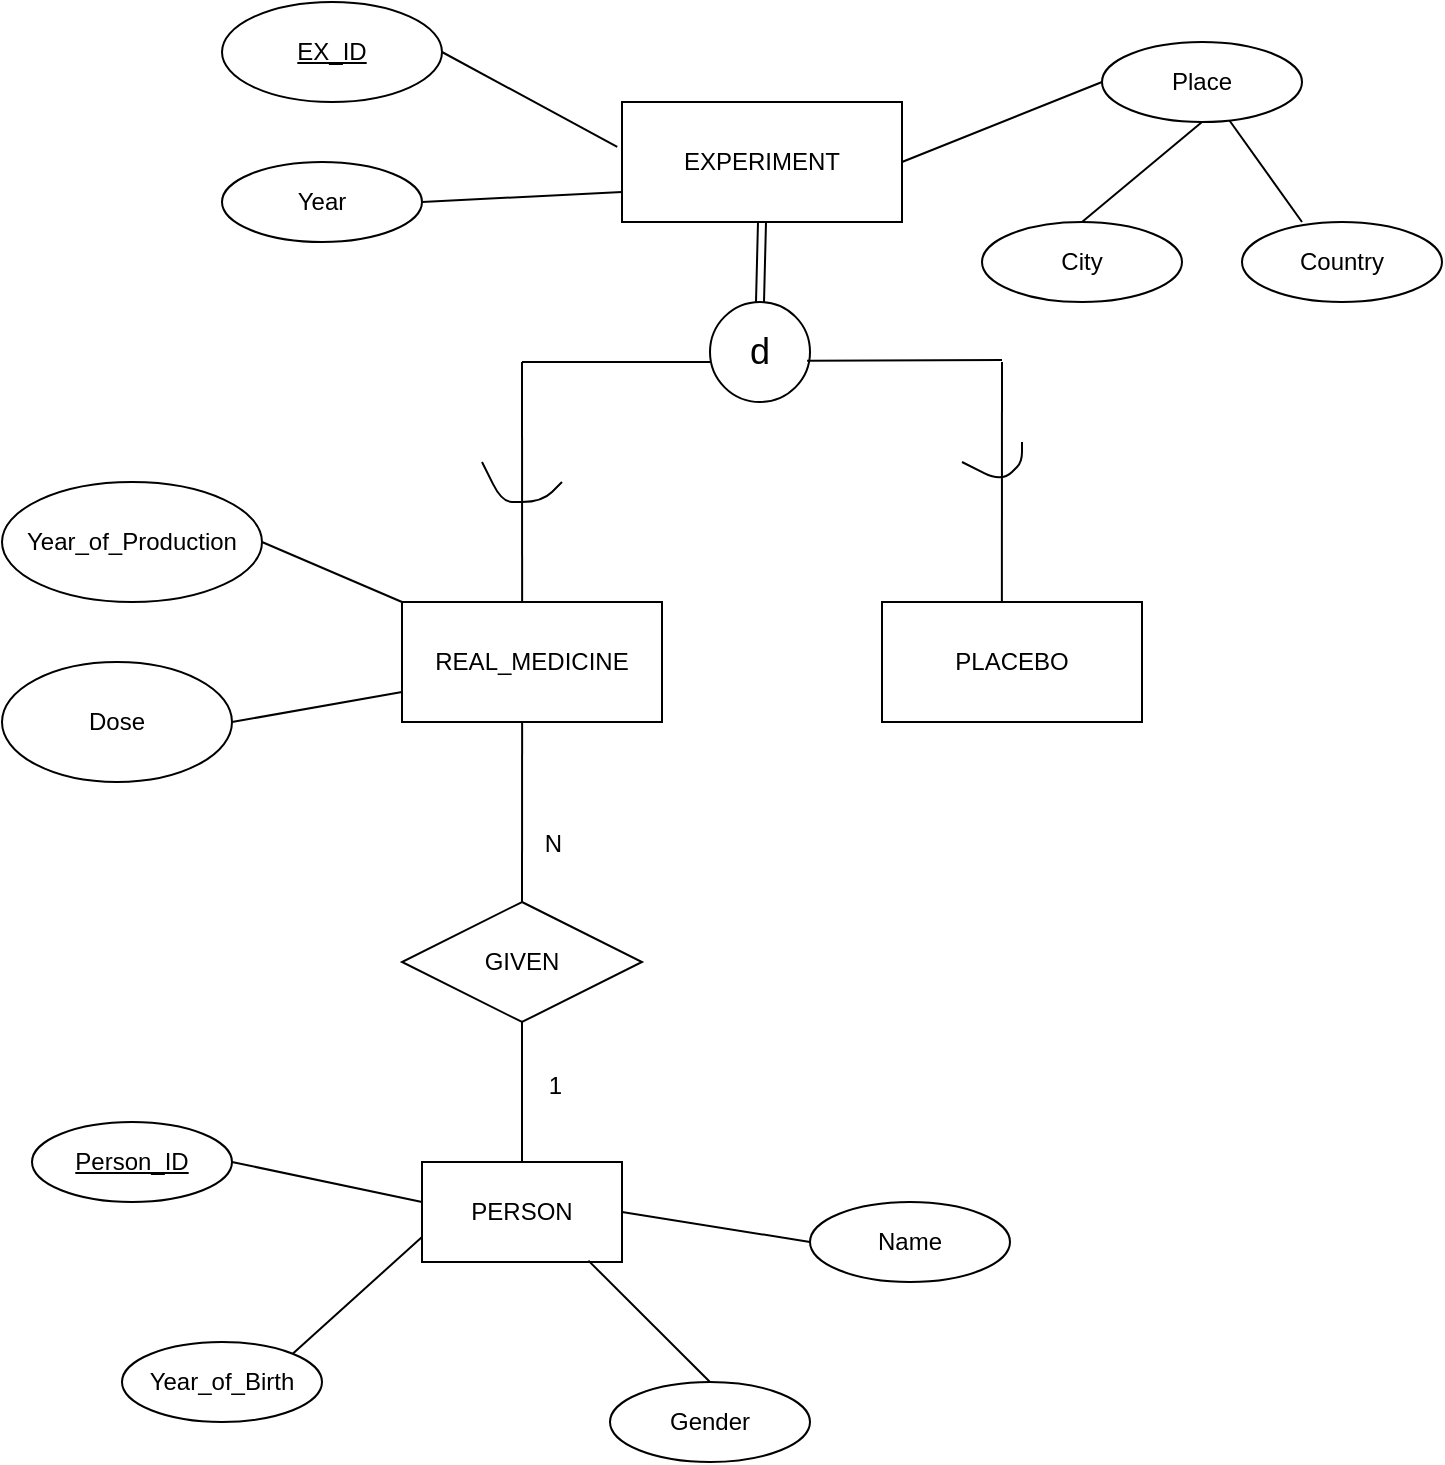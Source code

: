 <mxfile version="13.7.9" type="device"><diagram id="I2DaC3Z3G59cNEkLkyCm" name="Σελίδα-1"><mxGraphModel dx="509" dy="599" grid="1" gridSize="10" guides="1" tooltips="1" connect="1" arrows="1" fold="1" page="1" pageScale="1" pageWidth="827" pageHeight="1169" math="0" shadow="0"><root><mxCell id="0"/><mxCell id="1" parent="0"/><mxCell id="Bi8gu7QY80yuiDtTugDM-1" value="EXPERIMENT" style="whiteSpace=wrap;html=1;align=center;" parent="1" vertex="1"><mxGeometry x="370" y="70" width="140" height="60" as="geometry"/></mxCell><mxCell id="Bi8gu7QY80yuiDtTugDM-4" value="Place" style="ellipse;whiteSpace=wrap;html=1;align=center;" parent="1" vertex="1"><mxGeometry x="610" y="40" width="100" height="40" as="geometry"/></mxCell><mxCell id="Bi8gu7QY80yuiDtTugDM-5" value="EX_ID" style="ellipse;whiteSpace=wrap;html=1;align=center;fontStyle=4;" parent="1" vertex="1"><mxGeometry x="170" y="20" width="110" height="50" as="geometry"/></mxCell><mxCell id="Bi8gu7QY80yuiDtTugDM-10" value="" style="endArrow=none;html=1;entryX=1;entryY=0.5;entryDx=0;entryDy=0;exitX=-0.017;exitY=0.373;exitDx=0;exitDy=0;exitPerimeter=0;" parent="1" source="Bi8gu7QY80yuiDtTugDM-1" target="Bi8gu7QY80yuiDtTugDM-5" edge="1"><mxGeometry width="50" height="50" relative="1" as="geometry"><mxPoint x="300" y="120" as="sourcePoint"/><mxPoint x="350" y="70" as="targetPoint"/></mxGeometry></mxCell><mxCell id="Bi8gu7QY80yuiDtTugDM-11" value="" style="endArrow=none;html=1;entryX=0;entryY=0.5;entryDx=0;entryDy=0;exitX=1;exitY=0.5;exitDx=0;exitDy=0;" parent="1" source="Bi8gu7QY80yuiDtTugDM-1" target="Bi8gu7QY80yuiDtTugDM-4" edge="1"><mxGeometry width="50" height="50" relative="1" as="geometry"><mxPoint x="510" y="130" as="sourcePoint"/><mxPoint x="560" y="80" as="targetPoint"/></mxGeometry></mxCell><mxCell id="Bi8gu7QY80yuiDtTugDM-13" value="Year" style="ellipse;whiteSpace=wrap;html=1;align=center;" parent="1" vertex="1"><mxGeometry x="170" y="100" width="100" height="40" as="geometry"/></mxCell><mxCell id="Bi8gu7QY80yuiDtTugDM-14" value="City" style="ellipse;whiteSpace=wrap;html=1;align=center;" parent="1" vertex="1"><mxGeometry x="550" y="130" width="100" height="40" as="geometry"/></mxCell><mxCell id="Bi8gu7QY80yuiDtTugDM-15" value="Country" style="ellipse;whiteSpace=wrap;html=1;align=center;" parent="1" vertex="1"><mxGeometry x="680" y="130" width="100" height="40" as="geometry"/></mxCell><mxCell id="Bi8gu7QY80yuiDtTugDM-16" value="" style="endArrow=none;html=1;exitX=1;exitY=0.5;exitDx=0;exitDy=0;entryX=0;entryY=0.75;entryDx=0;entryDy=0;" parent="1" source="Bi8gu7QY80yuiDtTugDM-13" target="Bi8gu7QY80yuiDtTugDM-1" edge="1"><mxGeometry width="50" height="50" relative="1" as="geometry"><mxPoint x="270" y="160" as="sourcePoint"/><mxPoint x="320" y="110" as="targetPoint"/></mxGeometry></mxCell><mxCell id="Bi8gu7QY80yuiDtTugDM-17" value="" style="endArrow=none;html=1;entryX=0.3;entryY=0;entryDx=0;entryDy=0;entryPerimeter=0;" parent="1" source="Bi8gu7QY80yuiDtTugDM-4" target="Bi8gu7QY80yuiDtTugDM-15" edge="1"><mxGeometry width="50" height="50" relative="1" as="geometry"><mxPoint x="690" y="160" as="sourcePoint"/><mxPoint x="740" y="110" as="targetPoint"/></mxGeometry></mxCell><mxCell id="Bi8gu7QY80yuiDtTugDM-18" value="" style="endArrow=none;html=1;entryX=0.5;entryY=1;entryDx=0;entryDy=0;exitX=0.5;exitY=0;exitDx=0;exitDy=0;" parent="1" source="Bi8gu7QY80yuiDtTugDM-14" target="Bi8gu7QY80yuiDtTugDM-4" edge="1"><mxGeometry width="50" height="50" relative="1" as="geometry"><mxPoint x="550" y="155" as="sourcePoint"/><mxPoint x="600" y="105" as="targetPoint"/></mxGeometry></mxCell><mxCell id="Bi8gu7QY80yuiDtTugDM-19" value="&lt;font style=&quot;font-size: 18px&quot;&gt;d&lt;/font&gt;" style="ellipse;whiteSpace=wrap;html=1;aspect=fixed;" parent="1" vertex="1"><mxGeometry x="414" y="170" width="50" height="50" as="geometry"/></mxCell><mxCell id="Bi8gu7QY80yuiDtTugDM-20" value="" style="shape=link;html=1;entryX=0.5;entryY=0;entryDx=0;entryDy=0;exitX=0.5;exitY=1;exitDx=0;exitDy=0;" parent="1" source="Bi8gu7QY80yuiDtTugDM-1" target="Bi8gu7QY80yuiDtTugDM-19" edge="1"><mxGeometry width="100" relative="1" as="geometry"><mxPoint x="380" y="150" as="sourcePoint"/><mxPoint x="480" y="150" as="targetPoint"/></mxGeometry></mxCell><mxCell id="Bi8gu7QY80yuiDtTugDM-21" value="REAL_MEDICINE" style="whiteSpace=wrap;html=1;align=center;" parent="1" vertex="1"><mxGeometry x="260" y="320" width="130" height="60" as="geometry"/></mxCell><mxCell id="Bi8gu7QY80yuiDtTugDM-22" value="PLACEBO" style="whiteSpace=wrap;html=1;align=center;" parent="1" vertex="1"><mxGeometry x="500" y="320" width="130" height="60" as="geometry"/></mxCell><mxCell id="Bi8gu7QY80yuiDtTugDM-23" value="" style="endArrow=none;html=1;entryX=0.003;entryY=0.599;entryDx=0;entryDy=0;entryPerimeter=0;" parent="1" target="Bi8gu7QY80yuiDtTugDM-19" edge="1"><mxGeometry width="50" height="50" relative="1" as="geometry"><mxPoint x="320" y="200" as="sourcePoint"/><mxPoint x="390" y="210" as="targetPoint"/></mxGeometry></mxCell><mxCell id="Bi8gu7QY80yuiDtTugDM-24" value="" style="endArrow=none;html=1;exitX=0.462;exitY=-0.005;exitDx=0;exitDy=0;exitPerimeter=0;" parent="1" source="Bi8gu7QY80yuiDtTugDM-21" edge="1"><mxGeometry width="50" height="50" relative="1" as="geometry"><mxPoint x="260" y="270" as="sourcePoint"/><mxPoint x="320" y="200" as="targetPoint"/></mxGeometry></mxCell><mxCell id="Bi8gu7QY80yuiDtTugDM-25" value="" style="endArrow=none;html=1;exitX=0.971;exitY=0.588;exitDx=0;exitDy=0;exitPerimeter=0;" parent="1" source="Bi8gu7QY80yuiDtTugDM-19" edge="1"><mxGeometry width="50" height="50" relative="1" as="geometry"><mxPoint x="530" y="230" as="sourcePoint"/><mxPoint x="560" y="199" as="targetPoint"/></mxGeometry></mxCell><mxCell id="Bi8gu7QY80yuiDtTugDM-26" value="" style="endArrow=none;html=1;exitX=0.461;exitY=0.001;exitDx=0;exitDy=0;exitPerimeter=0;" parent="1" source="Bi8gu7QY80yuiDtTugDM-22" edge="1"><mxGeometry width="50" height="50" relative="1" as="geometry"><mxPoint x="540" y="270" as="sourcePoint"/><mxPoint x="560" y="200" as="targetPoint"/></mxGeometry></mxCell><mxCell id="Bi8gu7QY80yuiDtTugDM-27" value="Year_of_Production" style="ellipse;whiteSpace=wrap;html=1;align=center;" parent="1" vertex="1"><mxGeometry x="60" y="260" width="130" height="60" as="geometry"/></mxCell><mxCell id="Bi8gu7QY80yuiDtTugDM-28" value="" style="endArrow=none;html=1;exitX=1;exitY=0.5;exitDx=0;exitDy=0;entryX=0;entryY=0;entryDx=0;entryDy=0;" parent="1" source="Bi8gu7QY80yuiDtTugDM-27" target="Bi8gu7QY80yuiDtTugDM-21" edge="1"><mxGeometry width="50" height="50" relative="1" as="geometry"><mxPoint x="200" y="360" as="sourcePoint"/><mxPoint x="250" y="310" as="targetPoint"/></mxGeometry></mxCell><mxCell id="Bi8gu7QY80yuiDtTugDM-29" value="Dose" style="ellipse;whiteSpace=wrap;html=1;align=center;" parent="1" vertex="1"><mxGeometry x="60" y="350" width="115" height="60" as="geometry"/></mxCell><mxCell id="Bi8gu7QY80yuiDtTugDM-30" value="" style="endArrow=none;html=1;entryX=0;entryY=0.75;entryDx=0;entryDy=0;exitX=1;exitY=0.5;exitDx=0;exitDy=0;" parent="1" source="Bi8gu7QY80yuiDtTugDM-29" target="Bi8gu7QY80yuiDtTugDM-21" edge="1"><mxGeometry width="50" height="50" relative="1" as="geometry"><mxPoint x="180" y="410" as="sourcePoint"/><mxPoint x="230" y="360" as="targetPoint"/></mxGeometry></mxCell><mxCell id="Bi8gu7QY80yuiDtTugDM-31" value="GIVEN" style="shape=rhombus;perimeter=rhombusPerimeter;whiteSpace=wrap;html=1;align=center;" parent="1" vertex="1"><mxGeometry x="260" y="470" width="120" height="60" as="geometry"/></mxCell><mxCell id="Bi8gu7QY80yuiDtTugDM-32" value="" style="endArrow=none;html=1;rounded=0;exitX=0.462;exitY=1;exitDx=0;exitDy=0;exitPerimeter=0;" parent="1" source="Bi8gu7QY80yuiDtTugDM-21" edge="1"><mxGeometry relative="1" as="geometry"><mxPoint x="325" y="380" as="sourcePoint"/><mxPoint x="320" y="470" as="targetPoint"/></mxGeometry></mxCell><mxCell id="Bi8gu7QY80yuiDtTugDM-33" value="N" style="resizable=0;html=1;align=right;verticalAlign=bottom;" parent="Bi8gu7QY80yuiDtTugDM-32" connectable="0" vertex="1"><mxGeometry x="1" relative="1" as="geometry"><mxPoint x="20" y="-20" as="offset"/></mxGeometry></mxCell><mxCell id="Bi8gu7QY80yuiDtTugDM-35" value="PERSON" style="whiteSpace=wrap;html=1;align=center;" parent="1" vertex="1"><mxGeometry x="270" y="600" width="100" height="50" as="geometry"/></mxCell><mxCell id="Bi8gu7QY80yuiDtTugDM-36" value="" style="endArrow=none;html=1;rounded=0;exitX=0.5;exitY=0;exitDx=0;exitDy=0;entryX=0.5;entryY=1;entryDx=0;entryDy=0;" parent="1" source="Bi8gu7QY80yuiDtTugDM-35" target="Bi8gu7QY80yuiDtTugDM-31" edge="1"><mxGeometry relative="1" as="geometry"><mxPoint x="270" y="560" as="sourcePoint"/><mxPoint x="430" y="560" as="targetPoint"/></mxGeometry></mxCell><mxCell id="Bi8gu7QY80yuiDtTugDM-37" value="1" style="resizable=0;html=1;align=right;verticalAlign=bottom;" parent="Bi8gu7QY80yuiDtTugDM-36" connectable="0" vertex="1"><mxGeometry x="1" relative="1" as="geometry"><mxPoint x="20" y="40" as="offset"/></mxGeometry></mxCell><mxCell id="Bi8gu7QY80yuiDtTugDM-40" value="" style="endArrow=none;html=1;" parent="1" edge="1"><mxGeometry width="50" height="50" relative="1" as="geometry"><mxPoint x="340" y="260" as="sourcePoint"/><mxPoint x="300" y="250" as="targetPoint"/><Array as="points"><mxPoint x="330" y="270"/><mxPoint x="310" y="270"/></Array></mxGeometry></mxCell><mxCell id="Bi8gu7QY80yuiDtTugDM-41" value="" style="endArrow=none;html=1;" parent="1" edge="1"><mxGeometry width="50" height="50" relative="1" as="geometry"><mxPoint x="540" y="250" as="sourcePoint"/><mxPoint x="570" y="240" as="targetPoint"/><Array as="points"><mxPoint x="560" y="260"/><mxPoint x="570" y="250"/></Array></mxGeometry></mxCell><mxCell id="Bi8gu7QY80yuiDtTugDM-42" value="Name" style="ellipse;whiteSpace=wrap;html=1;align=center;shadow=0;sketch=0;" parent="1" vertex="1"><mxGeometry x="464" y="620" width="100" height="40" as="geometry"/></mxCell><mxCell id="Bi8gu7QY80yuiDtTugDM-44" value="Year_of_Birth" style="ellipse;whiteSpace=wrap;html=1;align=center;shadow=0;sketch=0;" parent="1" vertex="1"><mxGeometry x="120" y="690" width="100" height="40" as="geometry"/></mxCell><mxCell id="Bi8gu7QY80yuiDtTugDM-45" value="Gender" style="ellipse;whiteSpace=wrap;html=1;align=center;shadow=0;sketch=0;" parent="1" vertex="1"><mxGeometry x="364" y="710" width="100" height="40" as="geometry"/></mxCell><mxCell id="Bi8gu7QY80yuiDtTugDM-47" value="" style="endArrow=none;html=1;exitX=1;exitY=0.5;exitDx=0;exitDy=0;entryX=0;entryY=0.4;entryDx=0;entryDy=0;entryPerimeter=0;" parent="1" source="Bi8gu7QY80yuiDtTugDM-51" target="Bi8gu7QY80yuiDtTugDM-35" edge="1"><mxGeometry width="50" height="50" relative="1" as="geometry"><mxPoint x="180.0" y="604" as="sourcePoint"/><mxPoint x="260" y="600" as="targetPoint"/></mxGeometry></mxCell><mxCell id="Bi8gu7QY80yuiDtTugDM-48" value="" style="endArrow=none;html=1;exitX=1;exitY=0;exitDx=0;exitDy=0;entryX=0;entryY=0.75;entryDx=0;entryDy=0;" parent="1" source="Bi8gu7QY80yuiDtTugDM-44" target="Bi8gu7QY80yuiDtTugDM-35" edge="1"><mxGeometry width="50" height="50" relative="1" as="geometry"><mxPoint x="200" y="700" as="sourcePoint"/><mxPoint x="250" y="650" as="targetPoint"/></mxGeometry></mxCell><mxCell id="Bi8gu7QY80yuiDtTugDM-49" value="" style="endArrow=none;html=1;exitX=1;exitY=0.5;exitDx=0;exitDy=0;entryX=0;entryY=0.5;entryDx=0;entryDy=0;" parent="1" source="Bi8gu7QY80yuiDtTugDM-35" target="Bi8gu7QY80yuiDtTugDM-42" edge="1"><mxGeometry width="50" height="50" relative="1" as="geometry"><mxPoint x="410" y="650" as="sourcePoint"/><mxPoint x="460" y="600" as="targetPoint"/></mxGeometry></mxCell><mxCell id="Bi8gu7QY80yuiDtTugDM-50" value="" style="endArrow=none;html=1;entryX=0.832;entryY=0.986;entryDx=0;entryDy=0;entryPerimeter=0;exitX=0.5;exitY=0;exitDx=0;exitDy=0;" parent="1" source="Bi8gu7QY80yuiDtTugDM-45" target="Bi8gu7QY80yuiDtTugDM-35" edge="1"><mxGeometry width="50" height="50" relative="1" as="geometry"><mxPoint x="330" y="720" as="sourcePoint"/><mxPoint x="380" y="670" as="targetPoint"/></mxGeometry></mxCell><mxCell id="Bi8gu7QY80yuiDtTugDM-51" value="Person_ID" style="ellipse;whiteSpace=wrap;html=1;align=center;fontStyle=4;shadow=0;sketch=0;fillColor=#FFFFFF;" parent="1" vertex="1"><mxGeometry x="75" y="580" width="100" height="40" as="geometry"/></mxCell></root></mxGraphModel></diagram></mxfile>